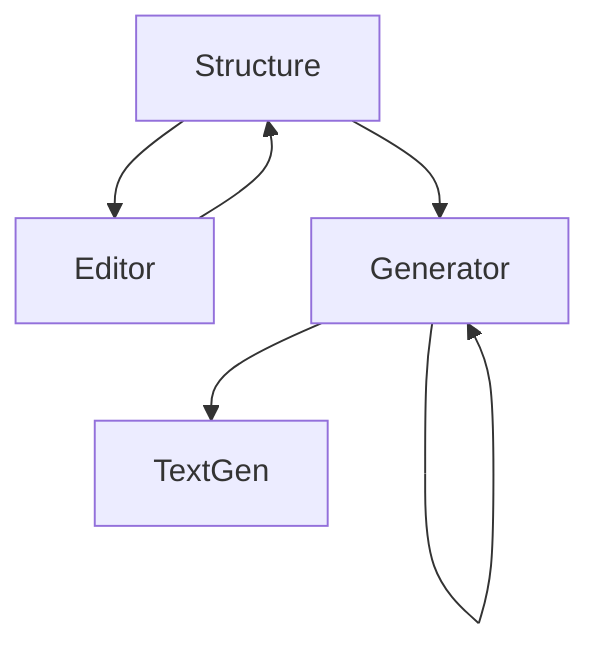 flowchart TD
    Structure --> Editor
    Editor --> Structure
    Structure --> Generator
    Generator --> Generator
    Generator --> TextGen